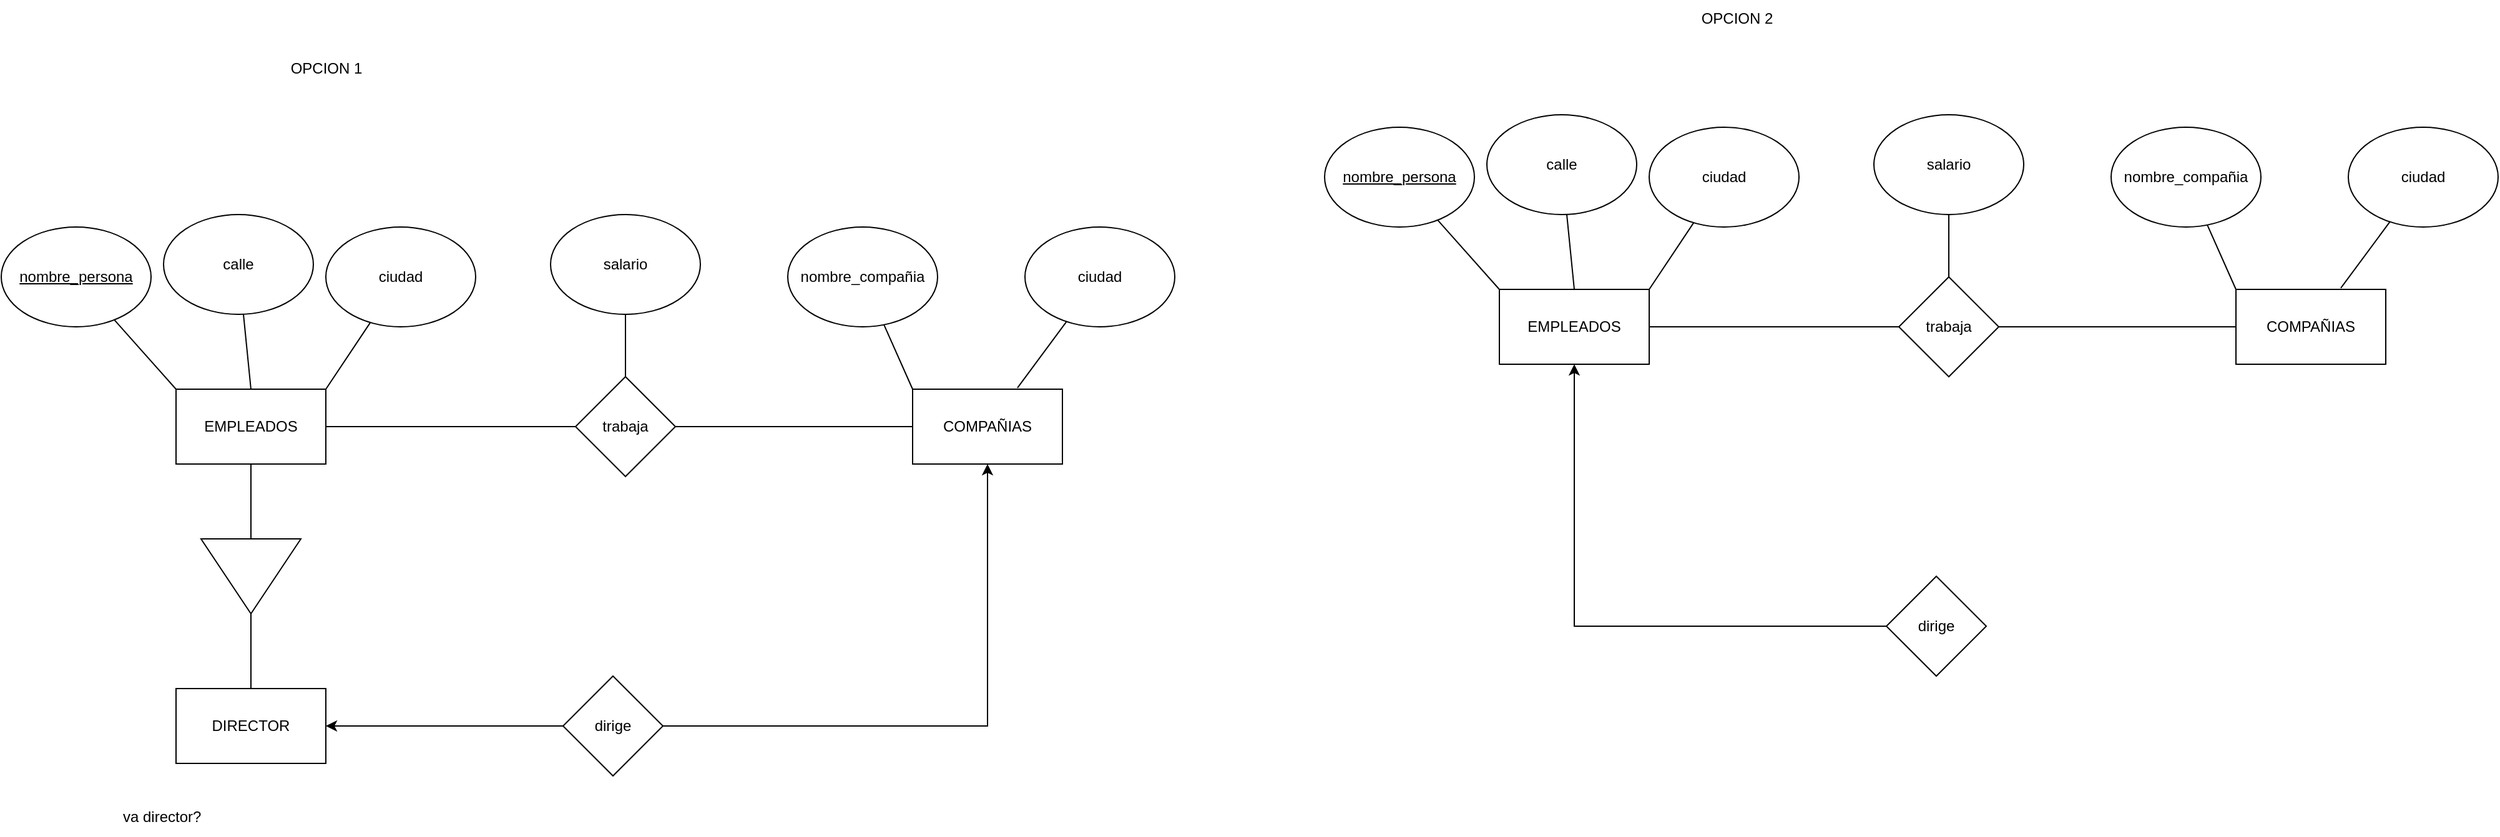<mxfile version="24.7.8">
  <diagram name="Página-1" id="StY1zdWXbSatuYRLAxHC">
    <mxGraphModel dx="2234" dy="1244" grid="1" gridSize="10" guides="1" tooltips="1" connect="1" arrows="1" fold="1" page="0" pageScale="1" pageWidth="827" pageHeight="1169" math="0" shadow="0">
      <root>
        <mxCell id="0" />
        <mxCell id="1" parent="0" />
        <mxCell id="Wb_cBal-tWobdx_11K5l-15" style="edgeStyle=orthogonalEdgeStyle;rounded=0;orthogonalLoop=1;jettySize=auto;html=1;entryX=0;entryY=0.5;entryDx=0;entryDy=0;endArrow=none;endFill=0;" parent="1" source="Wb_cBal-tWobdx_11K5l-1" target="Wb_cBal-tWobdx_11K5l-14" edge="1">
          <mxGeometry relative="1" as="geometry" />
        </mxCell>
        <mxCell id="Wb_cBal-tWobdx_11K5l-18" style="edgeStyle=orthogonalEdgeStyle;rounded=0;orthogonalLoop=1;jettySize=auto;html=1;entryX=0;entryY=0.5;entryDx=0;entryDy=0;endArrow=none;endFill=0;" parent="1" source="Wb_cBal-tWobdx_11K5l-1" target="Wb_cBal-tWobdx_11K5l-13" edge="1">
          <mxGeometry relative="1" as="geometry" />
        </mxCell>
        <mxCell id="Wb_cBal-tWobdx_11K5l-1" value="EMPLEADOS" style="rounded=0;whiteSpace=wrap;html=1;" parent="1" vertex="1">
          <mxGeometry x="-300" y="230" width="120" height="60" as="geometry" />
        </mxCell>
        <mxCell id="Wb_cBal-tWobdx_11K5l-2" value="&lt;u&gt;nombre_persona&lt;/u&gt;" style="ellipse;whiteSpace=wrap;html=1;" parent="1" vertex="1">
          <mxGeometry x="-440" y="100" width="120" height="80" as="geometry" />
        </mxCell>
        <mxCell id="Wb_cBal-tWobdx_11K5l-3" value="calle" style="ellipse;whiteSpace=wrap;html=1;" parent="1" vertex="1">
          <mxGeometry x="-310" y="90" width="120" height="80" as="geometry" />
        </mxCell>
        <mxCell id="Wb_cBal-tWobdx_11K5l-4" value="ciudad" style="ellipse;whiteSpace=wrap;html=1;" parent="1" vertex="1">
          <mxGeometry x="-180" y="100" width="120" height="80" as="geometry" />
        </mxCell>
        <mxCell id="Wb_cBal-tWobdx_11K5l-5" value="" style="endArrow=none;html=1;rounded=0;entryX=0;entryY=0;entryDx=0;entryDy=0;" parent="1" source="Wb_cBal-tWobdx_11K5l-2" target="Wb_cBal-tWobdx_11K5l-1" edge="1">
          <mxGeometry width="50" height="50" relative="1" as="geometry">
            <mxPoint x="-410" y="290" as="sourcePoint" />
            <mxPoint x="-300" y="220" as="targetPoint" />
          </mxGeometry>
        </mxCell>
        <mxCell id="Wb_cBal-tWobdx_11K5l-6" value="" style="endArrow=none;html=1;rounded=0;entryX=0.5;entryY=0;entryDx=0;entryDy=0;" parent="1" source="Wb_cBal-tWobdx_11K5l-3" target="Wb_cBal-tWobdx_11K5l-1" edge="1">
          <mxGeometry width="50" height="50" relative="1" as="geometry">
            <mxPoint x="-339" y="184" as="sourcePoint" />
            <mxPoint x="-290" y="240" as="targetPoint" />
          </mxGeometry>
        </mxCell>
        <mxCell id="Wb_cBal-tWobdx_11K5l-7" value="" style="endArrow=none;html=1;rounded=0;entryX=1;entryY=0;entryDx=0;entryDy=0;" parent="1" source="Wb_cBal-tWobdx_11K5l-4" target="Wb_cBal-tWobdx_11K5l-1" edge="1">
          <mxGeometry width="50" height="50" relative="1" as="geometry">
            <mxPoint x="-236" y="180" as="sourcePoint" />
            <mxPoint x="-230" y="240" as="targetPoint" />
          </mxGeometry>
        </mxCell>
        <mxCell id="Wb_cBal-tWobdx_11K5l-8" value="COMPAÑIAS" style="rounded=0;whiteSpace=wrap;html=1;" parent="1" vertex="1">
          <mxGeometry x="290" y="230" width="120" height="60" as="geometry" />
        </mxCell>
        <mxCell id="Wb_cBal-tWobdx_11K5l-9" value="ciudad" style="ellipse;whiteSpace=wrap;html=1;" parent="1" vertex="1">
          <mxGeometry x="380" y="100" width="120" height="80" as="geometry" />
        </mxCell>
        <mxCell id="Wb_cBal-tWobdx_11K5l-10" value="nombre_compañia" style="ellipse;whiteSpace=wrap;html=1;" parent="1" vertex="1">
          <mxGeometry x="190" y="100" width="120" height="80" as="geometry" />
        </mxCell>
        <mxCell id="Wb_cBal-tWobdx_11K5l-11" value="" style="endArrow=none;html=1;rounded=0;entryX=0;entryY=0;entryDx=0;entryDy=0;" parent="1" source="Wb_cBal-tWobdx_11K5l-10" target="Wb_cBal-tWobdx_11K5l-8" edge="1">
          <mxGeometry width="50" height="50" relative="1" as="geometry">
            <mxPoint x="140" y="270" as="sourcePoint" />
            <mxPoint x="190" y="220" as="targetPoint" />
          </mxGeometry>
        </mxCell>
        <mxCell id="Wb_cBal-tWobdx_11K5l-12" value="" style="endArrow=none;html=1;rounded=0;entryX=0.7;entryY=-0.017;entryDx=0;entryDy=0;entryPerimeter=0;" parent="1" source="Wb_cBal-tWobdx_11K5l-9" target="Wb_cBal-tWobdx_11K5l-8" edge="1">
          <mxGeometry width="50" height="50" relative="1" as="geometry">
            <mxPoint x="277" y="188" as="sourcePoint" />
            <mxPoint x="300" y="240" as="targetPoint" />
          </mxGeometry>
        </mxCell>
        <mxCell id="Wb_cBal-tWobdx_11K5l-19" style="edgeStyle=orthogonalEdgeStyle;rounded=0;orthogonalLoop=1;jettySize=auto;html=1;entryX=0;entryY=0.5;entryDx=0;entryDy=0;endArrow=none;endFill=0;" parent="1" source="Wb_cBal-tWobdx_11K5l-13" target="Wb_cBal-tWobdx_11K5l-8" edge="1">
          <mxGeometry relative="1" as="geometry" />
        </mxCell>
        <mxCell id="Wb_cBal-tWobdx_11K5l-13" value="trabaja" style="rhombus;whiteSpace=wrap;html=1;" parent="1" vertex="1">
          <mxGeometry x="20" y="220" width="80" height="80" as="geometry" />
        </mxCell>
        <mxCell id="Wb_cBal-tWobdx_11K5l-17" style="edgeStyle=orthogonalEdgeStyle;rounded=0;orthogonalLoop=1;jettySize=auto;html=1;entryX=0.5;entryY=0;entryDx=0;entryDy=0;endArrow=none;endFill=0;" parent="1" source="Wb_cBal-tWobdx_11K5l-14" target="Wb_cBal-tWobdx_11K5l-16" edge="1">
          <mxGeometry relative="1" as="geometry" />
        </mxCell>
        <mxCell id="Wb_cBal-tWobdx_11K5l-14" value="" style="triangle;whiteSpace=wrap;html=1;direction=south;" parent="1" vertex="1">
          <mxGeometry x="-280" y="350" width="80" height="60" as="geometry" />
        </mxCell>
        <mxCell id="Wb_cBal-tWobdx_11K5l-24" style="edgeStyle=orthogonalEdgeStyle;rounded=0;orthogonalLoop=1;jettySize=auto;html=1;endArrow=classic;endFill=1;exitX=0;exitY=0.5;exitDx=0;exitDy=0;" parent="1" source="Wb_cBal-tWobdx_11K5l-22" target="Wb_cBal-tWobdx_11K5l-16" edge="1">
          <mxGeometry relative="1" as="geometry" />
        </mxCell>
        <mxCell id="Wb_cBal-tWobdx_11K5l-16" value="DIRECTOR" style="rounded=0;whiteSpace=wrap;html=1;" parent="1" vertex="1">
          <mxGeometry x="-300" y="470" width="120" height="60" as="geometry" />
        </mxCell>
        <mxCell id="Wb_cBal-tWobdx_11K5l-20" value="salario" style="ellipse;whiteSpace=wrap;html=1;" parent="1" vertex="1">
          <mxGeometry y="90" width="120" height="80" as="geometry" />
        </mxCell>
        <mxCell id="Wb_cBal-tWobdx_11K5l-21" value="" style="endArrow=none;html=1;rounded=0;" parent="1" source="Wb_cBal-tWobdx_11K5l-13" target="Wb_cBal-tWobdx_11K5l-20" edge="1">
          <mxGeometry width="50" height="50" relative="1" as="geometry">
            <mxPoint x="-30" y="360" as="sourcePoint" />
            <mxPoint x="20" y="310" as="targetPoint" />
          </mxGeometry>
        </mxCell>
        <mxCell id="Wb_cBal-tWobdx_11K5l-22" value="dirige" style="rhombus;whiteSpace=wrap;html=1;" parent="1" vertex="1">
          <mxGeometry x="10" y="460" width="80" height="80" as="geometry" />
        </mxCell>
        <mxCell id="Wb_cBal-tWobdx_11K5l-25" value="" style="endArrow=classic;html=1;rounded=0;entryX=0.5;entryY=1;entryDx=0;entryDy=0;exitX=1;exitY=0.5;exitDx=0;exitDy=0;endFill=1;" parent="1" source="Wb_cBal-tWobdx_11K5l-22" target="Wb_cBal-tWobdx_11K5l-8" edge="1">
          <mxGeometry width="50" height="50" relative="1" as="geometry">
            <mxPoint x="190" y="480" as="sourcePoint" />
            <mxPoint x="240" y="430" as="targetPoint" />
            <Array as="points">
              <mxPoint x="350" y="500" />
            </Array>
          </mxGeometry>
        </mxCell>
        <mxCell id="Wb_cBal-tWobdx_11K5l-26" value="va director?&amp;nbsp;" style="text;html=1;align=center;verticalAlign=middle;resizable=0;points=[];autosize=1;strokeColor=none;fillColor=none;" parent="1" vertex="1">
          <mxGeometry x="-355" y="558" width="90" height="30" as="geometry" />
        </mxCell>
        <mxCell id="Wb_cBal-tWobdx_11K5l-27" value="OPCION 1" style="text;html=1;align=center;verticalAlign=middle;resizable=0;points=[];autosize=1;strokeColor=none;fillColor=none;" parent="1" vertex="1">
          <mxGeometry x="-220" y="-42" width="80" height="30" as="geometry" />
        </mxCell>
        <mxCell id="Wb_cBal-tWobdx_11K5l-28" value="OPCION 2" style="text;html=1;align=center;verticalAlign=middle;resizable=0;points=[];autosize=1;strokeColor=none;fillColor=none;" parent="1" vertex="1">
          <mxGeometry x="910" y="-82" width="80" height="30" as="geometry" />
        </mxCell>
        <mxCell id="Wb_cBal-tWobdx_11K5l-30" style="edgeStyle=orthogonalEdgeStyle;rounded=0;orthogonalLoop=1;jettySize=auto;html=1;entryX=0;entryY=0.5;entryDx=0;entryDy=0;endArrow=none;endFill=0;" parent="1" source="Wb_cBal-tWobdx_11K5l-31" target="Wb_cBal-tWobdx_11K5l-44" edge="1">
          <mxGeometry relative="1" as="geometry" />
        </mxCell>
        <mxCell id="Wb_cBal-tWobdx_11K5l-31" value="EMPLEADOS" style="rounded=0;whiteSpace=wrap;html=1;" parent="1" vertex="1">
          <mxGeometry x="760" y="150" width="120" height="60" as="geometry" />
        </mxCell>
        <mxCell id="Wb_cBal-tWobdx_11K5l-32" value="&lt;u&gt;nombre_persona&lt;/u&gt;" style="ellipse;whiteSpace=wrap;html=1;" parent="1" vertex="1">
          <mxGeometry x="620" y="20" width="120" height="80" as="geometry" />
        </mxCell>
        <mxCell id="Wb_cBal-tWobdx_11K5l-33" value="calle" style="ellipse;whiteSpace=wrap;html=1;" parent="1" vertex="1">
          <mxGeometry x="750" y="10" width="120" height="80" as="geometry" />
        </mxCell>
        <mxCell id="Wb_cBal-tWobdx_11K5l-34" value="ciudad" style="ellipse;whiteSpace=wrap;html=1;" parent="1" vertex="1">
          <mxGeometry x="880" y="20" width="120" height="80" as="geometry" />
        </mxCell>
        <mxCell id="Wb_cBal-tWobdx_11K5l-35" value="" style="endArrow=none;html=1;rounded=0;entryX=0;entryY=0;entryDx=0;entryDy=0;" parent="1" source="Wb_cBal-tWobdx_11K5l-32" target="Wb_cBal-tWobdx_11K5l-31" edge="1">
          <mxGeometry width="50" height="50" relative="1" as="geometry">
            <mxPoint x="650" y="210" as="sourcePoint" />
            <mxPoint x="760" y="140" as="targetPoint" />
          </mxGeometry>
        </mxCell>
        <mxCell id="Wb_cBal-tWobdx_11K5l-36" value="" style="endArrow=none;html=1;rounded=0;entryX=0.5;entryY=0;entryDx=0;entryDy=0;" parent="1" source="Wb_cBal-tWobdx_11K5l-33" target="Wb_cBal-tWobdx_11K5l-31" edge="1">
          <mxGeometry width="50" height="50" relative="1" as="geometry">
            <mxPoint x="721" y="104" as="sourcePoint" />
            <mxPoint x="770" y="160" as="targetPoint" />
          </mxGeometry>
        </mxCell>
        <mxCell id="Wb_cBal-tWobdx_11K5l-37" value="" style="endArrow=none;html=1;rounded=0;entryX=1;entryY=0;entryDx=0;entryDy=0;" parent="1" source="Wb_cBal-tWobdx_11K5l-34" target="Wb_cBal-tWobdx_11K5l-31" edge="1">
          <mxGeometry width="50" height="50" relative="1" as="geometry">
            <mxPoint x="824" y="100" as="sourcePoint" />
            <mxPoint x="830" y="160" as="targetPoint" />
          </mxGeometry>
        </mxCell>
        <mxCell id="Wb_cBal-tWobdx_11K5l-38" value="COMPAÑIAS" style="rounded=0;whiteSpace=wrap;html=1;" parent="1" vertex="1">
          <mxGeometry x="1350" y="150" width="120" height="60" as="geometry" />
        </mxCell>
        <mxCell id="Wb_cBal-tWobdx_11K5l-39" value="ciudad" style="ellipse;whiteSpace=wrap;html=1;" parent="1" vertex="1">
          <mxGeometry x="1440" y="20" width="120" height="80" as="geometry" />
        </mxCell>
        <mxCell id="Wb_cBal-tWobdx_11K5l-40" value="nombre_compañia" style="ellipse;whiteSpace=wrap;html=1;" parent="1" vertex="1">
          <mxGeometry x="1250" y="20" width="120" height="80" as="geometry" />
        </mxCell>
        <mxCell id="Wb_cBal-tWobdx_11K5l-41" value="" style="endArrow=none;html=1;rounded=0;entryX=0;entryY=0;entryDx=0;entryDy=0;" parent="1" source="Wb_cBal-tWobdx_11K5l-40" target="Wb_cBal-tWobdx_11K5l-38" edge="1">
          <mxGeometry width="50" height="50" relative="1" as="geometry">
            <mxPoint x="1200" y="190" as="sourcePoint" />
            <mxPoint x="1250" y="140" as="targetPoint" />
          </mxGeometry>
        </mxCell>
        <mxCell id="Wb_cBal-tWobdx_11K5l-42" value="" style="endArrow=none;html=1;rounded=0;entryX=0.7;entryY=-0.017;entryDx=0;entryDy=0;entryPerimeter=0;" parent="1" source="Wb_cBal-tWobdx_11K5l-39" target="Wb_cBal-tWobdx_11K5l-38" edge="1">
          <mxGeometry width="50" height="50" relative="1" as="geometry">
            <mxPoint x="1337" y="108" as="sourcePoint" />
            <mxPoint x="1360" y="160" as="targetPoint" />
          </mxGeometry>
        </mxCell>
        <mxCell id="Wb_cBal-tWobdx_11K5l-43" style="edgeStyle=orthogonalEdgeStyle;rounded=0;orthogonalLoop=1;jettySize=auto;html=1;entryX=0;entryY=0.5;entryDx=0;entryDy=0;endArrow=none;endFill=0;" parent="1" source="Wb_cBal-tWobdx_11K5l-44" target="Wb_cBal-tWobdx_11K5l-38" edge="1">
          <mxGeometry relative="1" as="geometry" />
        </mxCell>
        <mxCell id="Wb_cBal-tWobdx_11K5l-44" value="trabaja" style="rhombus;whiteSpace=wrap;html=1;" parent="1" vertex="1">
          <mxGeometry x="1080" y="140" width="80" height="80" as="geometry" />
        </mxCell>
        <mxCell id="Wb_cBal-tWobdx_11K5l-47" style="edgeStyle=orthogonalEdgeStyle;rounded=0;orthogonalLoop=1;jettySize=auto;html=1;entryX=0.5;entryY=1;entryDx=0;entryDy=0;endArrow=classic;endFill=1;exitX=0;exitY=0.5;exitDx=0;exitDy=0;" parent="1" source="Wb_cBal-tWobdx_11K5l-51" target="Wb_cBal-tWobdx_11K5l-31" edge="1">
          <mxGeometry relative="1" as="geometry">
            <mxPoint x="880" y="420" as="targetPoint" />
          </mxGeometry>
        </mxCell>
        <mxCell id="Wb_cBal-tWobdx_11K5l-49" value="salario" style="ellipse;whiteSpace=wrap;html=1;" parent="1" vertex="1">
          <mxGeometry x="1060" y="10" width="120" height="80" as="geometry" />
        </mxCell>
        <mxCell id="Wb_cBal-tWobdx_11K5l-50" value="" style="endArrow=none;html=1;rounded=0;" parent="1" source="Wb_cBal-tWobdx_11K5l-44" target="Wb_cBal-tWobdx_11K5l-49" edge="1">
          <mxGeometry width="50" height="50" relative="1" as="geometry">
            <mxPoint x="1030" y="280" as="sourcePoint" />
            <mxPoint x="1080" y="230" as="targetPoint" />
          </mxGeometry>
        </mxCell>
        <mxCell id="Wb_cBal-tWobdx_11K5l-51" value="dirige" style="rhombus;whiteSpace=wrap;html=1;" parent="1" vertex="1">
          <mxGeometry x="1070" y="380" width="80" height="80" as="geometry" />
        </mxCell>
      </root>
    </mxGraphModel>
  </diagram>
</mxfile>
